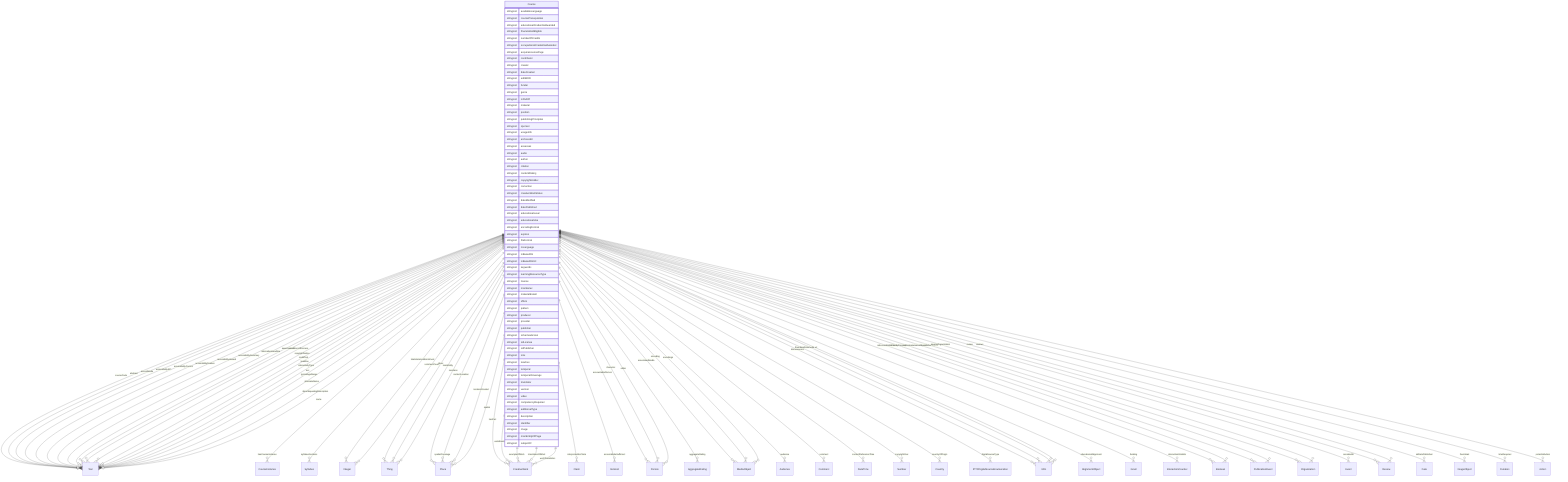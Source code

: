 erDiagram
Course {
    stringList availableLanguage  
    stringList coursePrerequisites  
    stringList educationalCredentialAwarded  
    stringList financialAidEligible  
    stringList numberOfCredits  
    stringList occupationalCredentialAwarded  
    stringList acquireLicensePage  
    stringList contributor  
    stringList creator  
    stringList dateCreated  
    stringList editEIDR  
    stringList funder  
    stringList genre  
    stringList isPartOf  
    stringList material  
    stringList position  
    stringList publishingPrinciples  
    stringList sponsor  
    stringList usageInfo  
    stringList archivedAt  
    stringList assesses  
    stringList audio  
    stringList author  
    stringList citation  
    stringList contentRating  
    stringList copyrightHolder  
    stringList correction  
    stringList creativeWorkStatus  
    stringList dateModified  
    stringList datePublished  
    stringList educationalLevel  
    stringList educationalUse  
    stringList encodingFormat  
    stringList expires  
    stringList fileFormat  
    stringList inLanguage  
    stringList isBasedOn  
    stringList isBasedOnUrl  
    stringList keywords  
    stringList learningResourceType  
    stringList license  
    stringList maintainer  
    stringList materialExtent  
    stringList offers  
    stringList pattern  
    stringList producer  
    stringList provider  
    stringList publisher  
    stringList schemaVersion  
    stringList sdLicense  
    stringList sdPublisher  
    stringList size  
    stringList teaches  
    stringList temporal  
    stringList temporalCoverage  
    stringList translator  
    stringList version  
    stringList video  
    stringList competencyRequired  
    stringList additionalType  
    stringList description  
    stringList identifier  
    stringList image  
    stringList mainEntityOfPage  
    stringList subjectOf  
}

Course ||--}o Text : "courseCode"
Course ||--}o CourseInstance : "hasCourseInstance"
Course ||--}o Syllabus : "syllabusSections"
Course ||--}o Integer : "totalHistoricalEnrollment"
Course ||--}o Thing : "about"
Course ||--}o Place : "contentLocation"
Course ||--}o CreativeWork : "hasPart"
Course ||--}o Claim : "interpretedAsClaim"
Course ||--}o Thing : "mainEntity"
Course ||--}o Place : "spatialCoverage"
Course ||--}o CreativeWork : "workExample"
Course ||--}o Text : "abstract"
Course ||--}o Text : "accessMode"
Course ||--}o ItemList : "accessModeSufficient"
Course ||--}o Text : "accessibilityAPI"
Course ||--}o Text : "accessibilityControl"
Course ||--}o Text : "accessibilityFeature"
Course ||--}o Text : "accessibilityHazard"
Course ||--}o Text : "accessibilitySummary"
Course ||--}o Person : "accountablePerson"
Course ||--}o AggregateRating : "aggregateRating"
Course ||--}o Text : "alternativeHeadline"
Course ||--}o MediaObject : "associatedMedia"
Course ||--}o Audience : "audience"
Course ||--}o Text : "award"
Course ||--}o Text : "awards"
Course ||--}o Person : "character"
Course ||--}o Comment : "comment"
Course ||--}o Integer : "commentCount"
Course ||--}o Text : "conditionsOfAccess"
Course ||--}o DateTime : "contentReferenceTime"
Course ||--}o Text : "copyrightNotice"
Course ||--}o Number : "copyrightYear"
Course ||--}o Country : "countryOfOrigin"
Course ||--}o Text : "creditText"
Course ||--}o IPTCDigitalSourceEnumeration : "digitalSourceType"
Course ||--}o URL : "discussionUrl"
Course ||--}o Person : "editor"
Course ||--}o AlignmentObject : "educationalAlignment"
Course ||--}o MediaObject : "encoding"
Course ||--}o MediaObject : "encodings"
Course ||--}o CreativeWork : "exampleOfWork"
Course ||--}o Grant : "funding"
Course ||--}o Text : "headline"
Course ||--}o InteractionCounter : "interactionStatistic"
Course ||--}o Text : "interactivityType"
Course ||--}o Boolean : "isAccessibleForFree"
Course ||--}o Boolean : "isFamilyFriendly"
Course ||--}o Place : "locationCreated"
Course ||--}o Thing : "mentions"
Course ||--}o PublicationEvent : "publication"
Course ||--}o Organization : "publisherImprint"
Course ||--}o Event : "recordedAt"
Course ||--}o PublicationEvent : "releasedEvent"
Course ||--}o Review : "review"
Course ||--}o Review : "reviews"
Course ||--}o Date : "sdDatePublished"
Course ||--}o Organization : "sourceOrganization"
Course ||--}o Place : "spatial"
Course ||--}o Text : "text"
Course ||--}o ImageObject : "thumbnail"
Course ||--}o URL : "thumbnailUrl"
Course ||--}o Duration : "timeRequired"
Course ||--}o CreativeWork : "translationOfWork"
Course ||--}o Text : "typicalAgeRange"
Course ||--}o CreativeWork : "workTranslation"
Course ||--}o Text : "alternateName"
Course ||--}o Text : "disambiguatingDescription"
Course ||--}o Text : "name"
Course ||--}o URL : "sameAs"
Course ||--}o Action : "potentialAction"
Course ||--}o URL : "url"